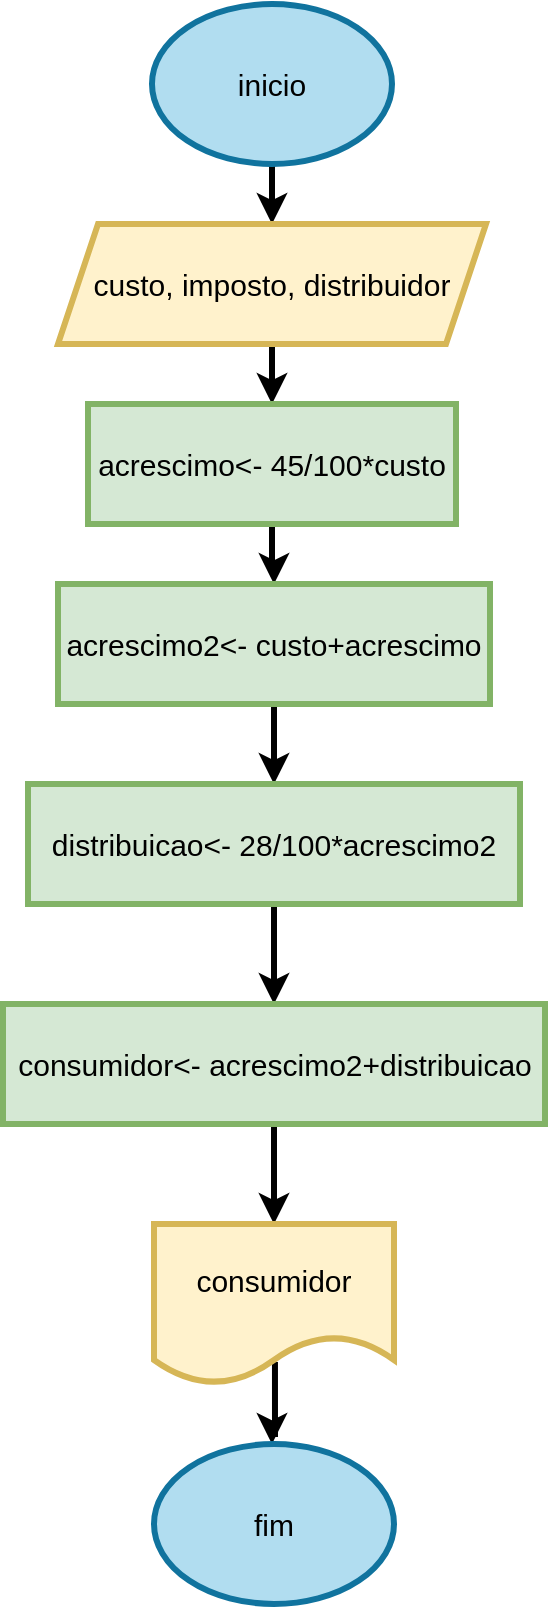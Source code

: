 <mxfile version="21.1.4" type="google">
  <diagram name="Página-1" id="O2wFg_aNmphKy4Z3XpPm">
    <mxGraphModel grid="1" page="1" gridSize="10" guides="1" tooltips="1" connect="1" arrows="1" fold="1" pageScale="1" pageWidth="827" pageHeight="1169" math="0" shadow="0">
      <root>
        <mxCell id="0" />
        <mxCell id="1" parent="0" />
        <mxCell id="5NGtAXFunPSnSRe98q4m-3" value="" style="edgeStyle=orthogonalEdgeStyle;rounded=0;orthogonalLoop=1;jettySize=auto;html=1;strokeWidth=3;fontSize=15;" edge="1" parent="1" source="5NGtAXFunPSnSRe98q4m-1" target="5NGtAXFunPSnSRe98q4m-2">
          <mxGeometry relative="1" as="geometry" />
        </mxCell>
        <mxCell id="5NGtAXFunPSnSRe98q4m-1" value="inicio" style="ellipse;whiteSpace=wrap;html=1;fontSize=15;strokeWidth=3;fillColor=#b1ddf0;strokeColor=#10739e;" vertex="1" parent="1">
          <mxGeometry x="354" y="10" width="120" height="80" as="geometry" />
        </mxCell>
        <mxCell id="5NGtAXFunPSnSRe98q4m-5" value="" style="edgeStyle=orthogonalEdgeStyle;rounded=0;orthogonalLoop=1;jettySize=auto;html=1;strokeWidth=3;fontSize=15;" edge="1" parent="1" source="5NGtAXFunPSnSRe98q4m-2" target="5NGtAXFunPSnSRe98q4m-4">
          <mxGeometry relative="1" as="geometry" />
        </mxCell>
        <mxCell id="5NGtAXFunPSnSRe98q4m-2" value="custo, imposto, distribuidor" style="shape=parallelogram;perimeter=parallelogramPerimeter;whiteSpace=wrap;html=1;fixedSize=1;strokeWidth=3;fontSize=15;fillColor=#fff2cc;strokeColor=#d6b656;" vertex="1" parent="1">
          <mxGeometry x="307" y="120" width="214" height="60" as="geometry" />
        </mxCell>
        <mxCell id="5NGtAXFunPSnSRe98q4m-7" value="" style="edgeStyle=orthogonalEdgeStyle;rounded=0;orthogonalLoop=1;jettySize=auto;html=1;strokeWidth=3;fontSize=15;" edge="1" parent="1" source="5NGtAXFunPSnSRe98q4m-4" target="5NGtAXFunPSnSRe98q4m-6">
          <mxGeometry relative="1" as="geometry" />
        </mxCell>
        <mxCell id="5NGtAXFunPSnSRe98q4m-4" value="acrescimo&amp;lt;- 45/100*custo" style="whiteSpace=wrap;html=1;strokeWidth=3;fontSize=15;fillColor=#d5e8d4;strokeColor=#82b366;" vertex="1" parent="1">
          <mxGeometry x="322" y="210" width="184" height="60" as="geometry" />
        </mxCell>
        <mxCell id="5NGtAXFunPSnSRe98q4m-9" value="" style="edgeStyle=orthogonalEdgeStyle;rounded=0;orthogonalLoop=1;jettySize=auto;html=1;strokeWidth=3;fontSize=15;" edge="1" parent="1" source="5NGtAXFunPSnSRe98q4m-6" target="5NGtAXFunPSnSRe98q4m-8">
          <mxGeometry relative="1" as="geometry" />
        </mxCell>
        <mxCell id="5NGtAXFunPSnSRe98q4m-6" value="acrescimo2&amp;lt;- custo+acrescimo" style="whiteSpace=wrap;html=1;strokeWidth=3;fontSize=15;fillColor=#d5e8d4;strokeColor=#82b366;" vertex="1" parent="1">
          <mxGeometry x="307" y="300" width="216" height="60" as="geometry" />
        </mxCell>
        <mxCell id="5NGtAXFunPSnSRe98q4m-11" value="" style="edgeStyle=orthogonalEdgeStyle;rounded=0;orthogonalLoop=1;jettySize=auto;html=1;strokeWidth=3;fontSize=15;" edge="1" parent="1" source="5NGtAXFunPSnSRe98q4m-8" target="5NGtAXFunPSnSRe98q4m-10">
          <mxGeometry relative="1" as="geometry" />
        </mxCell>
        <mxCell id="5NGtAXFunPSnSRe98q4m-8" value="distribuicao&amp;lt;- 28/100*acrescimo2" style="whiteSpace=wrap;html=1;strokeWidth=3;fontSize=15;fillColor=#d5e8d4;strokeColor=#82b366;" vertex="1" parent="1">
          <mxGeometry x="292" y="400" width="246" height="60" as="geometry" />
        </mxCell>
        <mxCell id="5NGtAXFunPSnSRe98q4m-13" value="" style="edgeStyle=orthogonalEdgeStyle;rounded=0;orthogonalLoop=1;jettySize=auto;html=1;fontSize=15;strokeWidth=3;" edge="1" parent="1" source="5NGtAXFunPSnSRe98q4m-10" target="5NGtAXFunPSnSRe98q4m-12">
          <mxGeometry relative="1" as="geometry" />
        </mxCell>
        <mxCell id="5NGtAXFunPSnSRe98q4m-10" value="consumidor&amp;lt;- acrescimo2+distribuicao" style="whiteSpace=wrap;html=1;strokeWidth=3;fontSize=15;fillColor=#d5e8d4;strokeColor=#82b366;" vertex="1" parent="1">
          <mxGeometry x="279.5" y="510" width="271" height="60" as="geometry" />
        </mxCell>
        <mxCell id="5NGtAXFunPSnSRe98q4m-15" value="" style="edgeStyle=orthogonalEdgeStyle;rounded=0;orthogonalLoop=1;jettySize=auto;html=1;strokeWidth=3;fontSize=15;exitX=0.504;exitY=0.863;exitDx=0;exitDy=0;exitPerimeter=0;" edge="1" parent="1" source="5NGtAXFunPSnSRe98q4m-12" target="5NGtAXFunPSnSRe98q4m-14">
          <mxGeometry relative="1" as="geometry">
            <Array as="points">
              <mxPoint x="416" y="725" />
              <mxPoint x="414" y="725" />
            </Array>
          </mxGeometry>
        </mxCell>
        <mxCell id="5NGtAXFunPSnSRe98q4m-12" value="consumidor" style="shape=document;whiteSpace=wrap;html=1;boundedLbl=1;fontSize=15;strokeWidth=3;fillColor=#fff2cc;strokeColor=#d6b656;" vertex="1" parent="1">
          <mxGeometry x="355" y="620" width="120" height="80" as="geometry" />
        </mxCell>
        <mxCell id="5NGtAXFunPSnSRe98q4m-14" value="fim" style="ellipse;whiteSpace=wrap;html=1;strokeWidth=3;fontSize=15;fillColor=#b1ddf0;strokeColor=#10739e;" vertex="1" parent="1">
          <mxGeometry x="355" y="730" width="120" height="80" as="geometry" />
        </mxCell>
      </root>
    </mxGraphModel>
  </diagram>
</mxfile>

